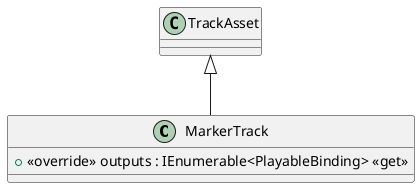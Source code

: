 @startuml
class MarkerTrack {
    + <<override>> outputs : IEnumerable<PlayableBinding> <<get>>
}
TrackAsset <|-- MarkerTrack
@enduml
